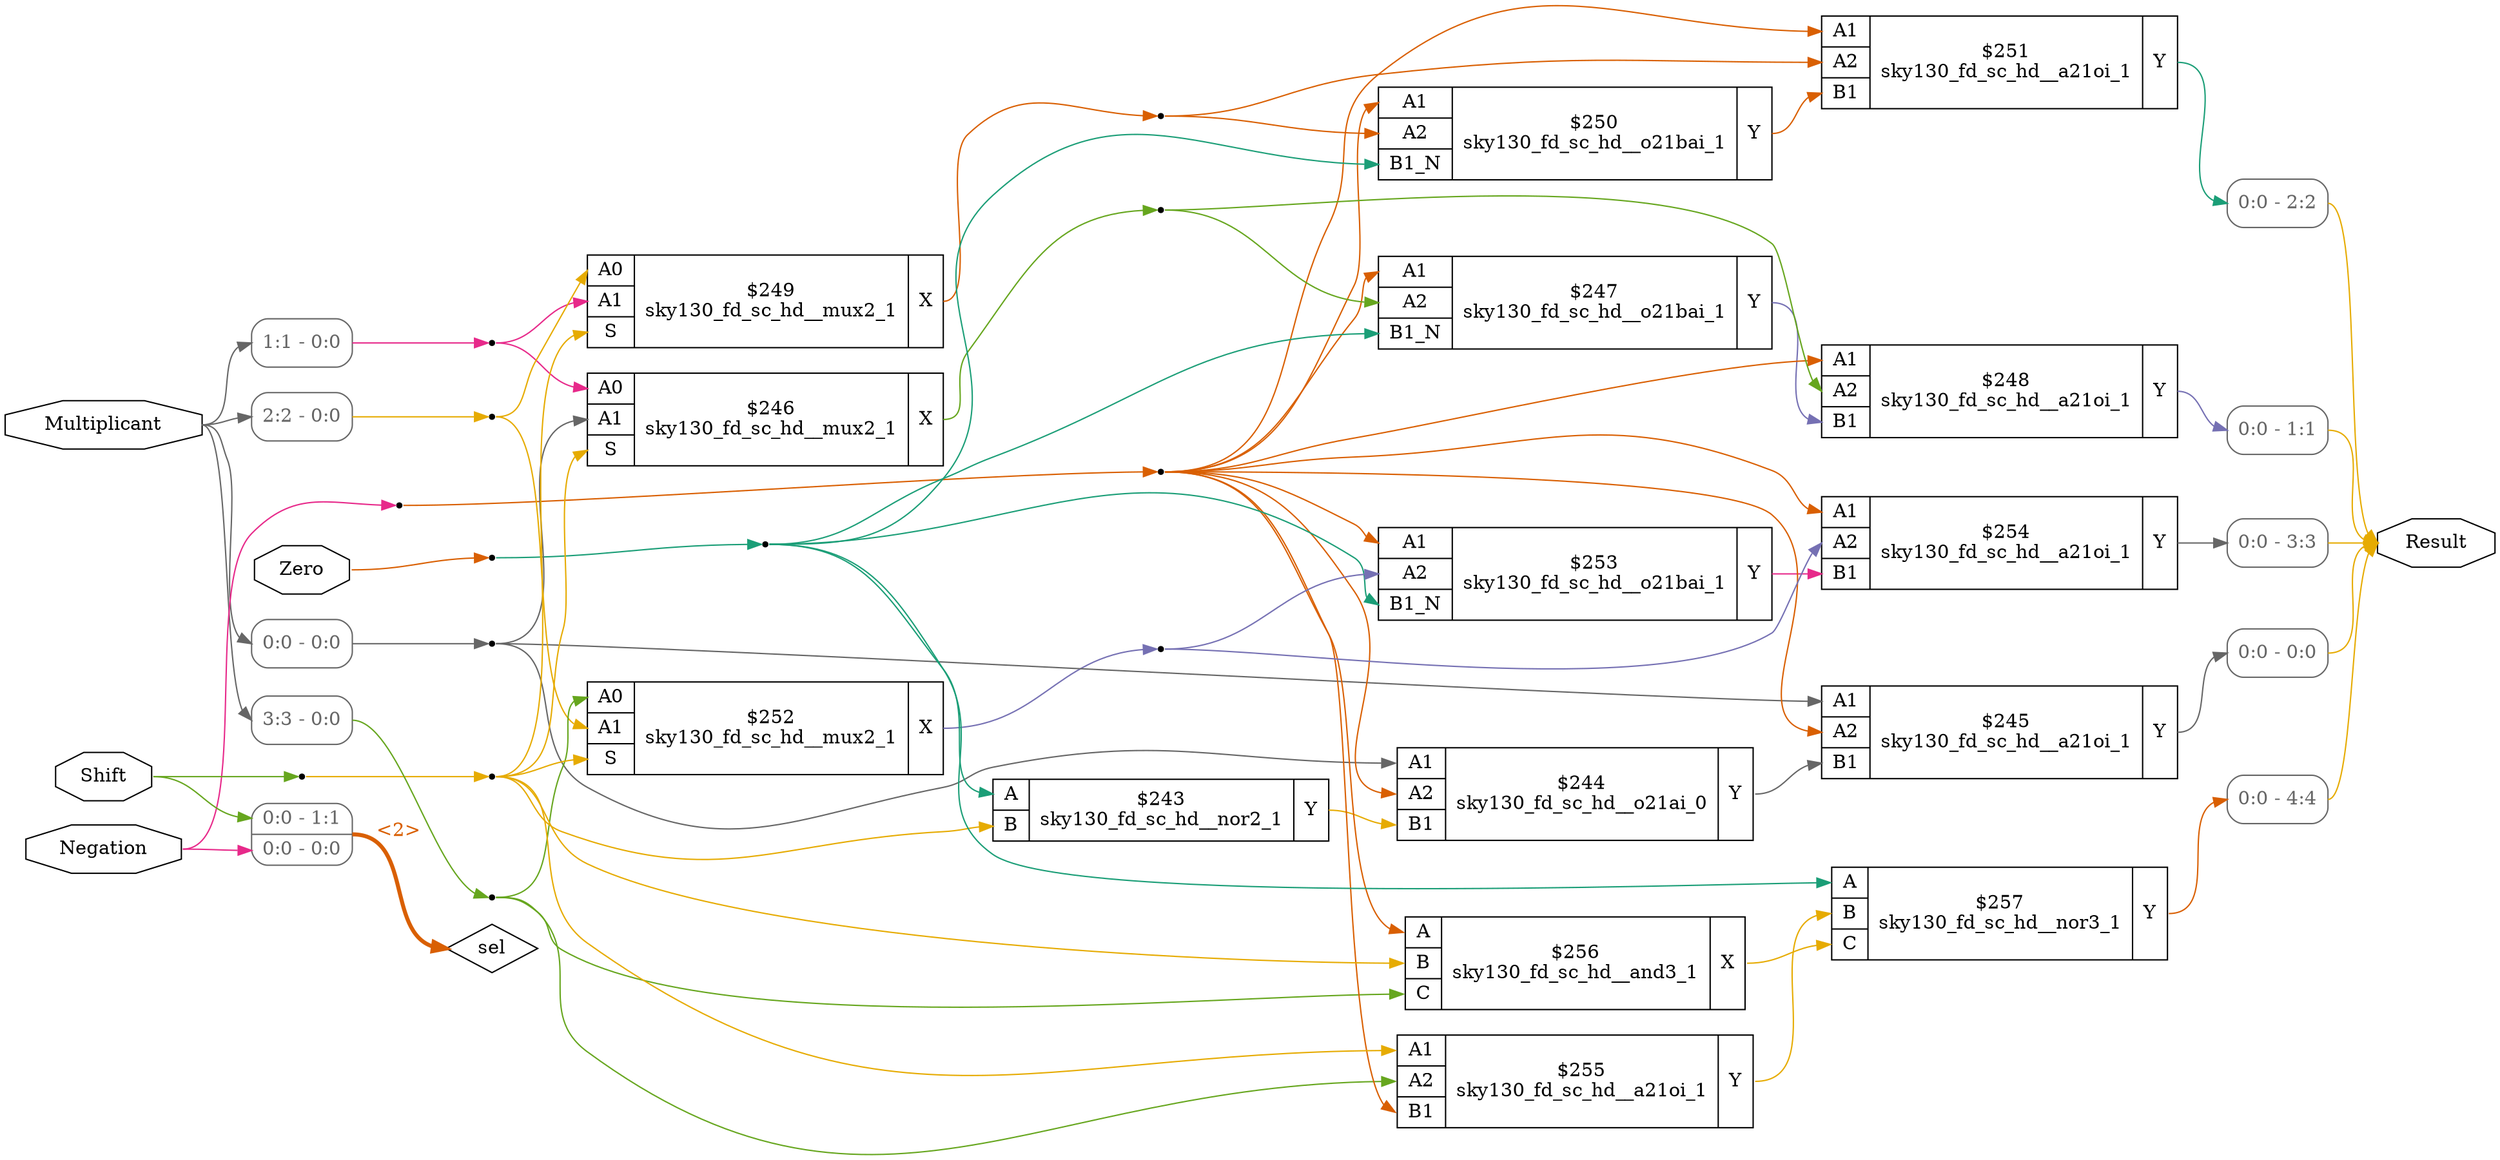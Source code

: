 digraph "Multiplier_Sub_Module" {
rankdir="LR";
remincross=true;
n57 [ shape=octagon, label="Multiplicant", color="black", fontcolor="black"];
n58 [ shape=octagon, label="Negation", color="black", fontcolor="black"];
n59 [ shape=octagon, label="Result", color="black", fontcolor="black"];
n60 [ shape=octagon, label="Shift", color="black", fontcolor="black"];
n61 [ shape=octagon, label="Zero", color="black", fontcolor="black"];
n62 [ shape=diamond, label="sel", color="black", fontcolor="black"];
c66 [ shape=record, label="{{<p63> A|<p64> B}|$243\nsky130_fd_sc_hd__nor2_1|{<p65> Y}}",  ];
c70 [ shape=record, label="{{<p67> A1|<p68> A2|<p69> B1}|$244\nsky130_fd_sc_hd__o21ai_0|{<p65> Y}}",  ];
c71 [ shape=record, label="{{<p67> A1|<p68> A2|<p69> B1}|$245\nsky130_fd_sc_hd__a21oi_1|{<p65> Y}}",  ];
c75 [ shape=record, label="{{<p72> A0|<p67> A1|<p73> S}|$246\nsky130_fd_sc_hd__mux2_1|{<p74> X}}",  ];
c77 [ shape=record, label="{{<p67> A1|<p68> A2|<p76> B1_N}|$247\nsky130_fd_sc_hd__o21bai_1|{<p65> Y}}",  ];
c78 [ shape=record, label="{{<p67> A1|<p68> A2|<p69> B1}|$248\nsky130_fd_sc_hd__a21oi_1|{<p65> Y}}",  ];
c79 [ shape=record, label="{{<p72> A0|<p67> A1|<p73> S}|$249\nsky130_fd_sc_hd__mux2_1|{<p74> X}}",  ];
c80 [ shape=record, label="{{<p67> A1|<p68> A2|<p76> B1_N}|$250\nsky130_fd_sc_hd__o21bai_1|{<p65> Y}}",  ];
c81 [ shape=record, label="{{<p67> A1|<p68> A2|<p69> B1}|$251\nsky130_fd_sc_hd__a21oi_1|{<p65> Y}}",  ];
c82 [ shape=record, label="{{<p72> A0|<p67> A1|<p73> S}|$252\nsky130_fd_sc_hd__mux2_1|{<p74> X}}",  ];
c83 [ shape=record, label="{{<p67> A1|<p68> A2|<p76> B1_N}|$253\nsky130_fd_sc_hd__o21bai_1|{<p65> Y}}",  ];
c84 [ shape=record, label="{{<p67> A1|<p68> A2|<p69> B1}|$254\nsky130_fd_sc_hd__a21oi_1|{<p65> Y}}",  ];
c85 [ shape=record, label="{{<p67> A1|<p68> A2|<p69> B1}|$255\nsky130_fd_sc_hd__a21oi_1|{<p65> Y}}",  ];
c87 [ shape=record, label="{{<p63> A|<p64> B|<p86> C}|$256\nsky130_fd_sc_hd__and3_1|{<p74> X}}",  ];
c88 [ shape=record, label="{{<p63> A|<p64> B|<p86> C}|$257\nsky130_fd_sc_hd__nor3_1|{<p65> Y}}",  ];
x0 [ shape=record, style=rounded, label="<s1> 0:0 - 1:1 |<s0> 0:0 - 0:0 ", colorscheme="dark28", color="8", fontcolor="8" ];
x1 [shape=point, ];
x2 [ shape=record, style=rounded, label="<s0> 0:0 - 0:0 ", colorscheme="dark28", color="8", fontcolor="8" ];
x3 [shape=point, ];
x4 [shape=point, ];
x5 [ shape=record, style=rounded, label="<s0> 0:0 - 0:0 ", colorscheme="dark28", color="8", fontcolor="8" ];
x6 [ shape=record, style=rounded, label="<s0> 1:1 - 0:0 ", colorscheme="dark28", color="8", fontcolor="8" ];
x7 [ shape=record, style=rounded, label="<s0> 0:0 - 1:1 ", colorscheme="dark28", color="8", fontcolor="8" ];
x8 [ shape=record, style=rounded, label="<s0> 2:2 - 0:0 ", colorscheme="dark28", color="8", fontcolor="8" ];
x9 [ shape=record, style=rounded, label="<s0> 0:0 - 2:2 ", colorscheme="dark28", color="8", fontcolor="8" ];
x10 [ shape=record, style=rounded, label="<s0> 3:3 - 0:0 ", colorscheme="dark28", color="8", fontcolor="8" ];
x11 [ shape=record, style=rounded, label="<s0> 0:0 - 3:3 ", colorscheme="dark28", color="8", fontcolor="8" ];
x12 [ shape=record, style=rounded, label="<s0> 0:0 - 4:4 ", colorscheme="dark28", color="8", fontcolor="8" ];
n35 [ shape=point ];
x2:e -> n35:w [colorscheme="dark28", color="8", fontcolor="8", label=""];
n35:e -> c70:p67:w [colorscheme="dark28", color="8", fontcolor="8", label=""];
n35:e -> c71:p67:w [colorscheme="dark28", color="8", fontcolor="8", label=""];
n35:e -> c75:p67:w [colorscheme="dark28", color="8", fontcolor="8", label=""];
n36 [ shape=point ];
x6:e -> n36:w [colorscheme="dark28", color="4", fontcolor="4", label=""];
n36:e -> c75:p72:w [colorscheme="dark28", color="4", fontcolor="4", label=""];
n36:e -> c79:p67:w [colorscheme="dark28", color="4", fontcolor="4", label=""];
n37 [ shape=point ];
x8:e -> n37:w [colorscheme="dark28", color="6", fontcolor="6", label=""];
n37:e -> c79:p72:w [colorscheme="dark28", color="6", fontcolor="6", label=""];
n37:e -> c82:p67:w [colorscheme="dark28", color="6", fontcolor="6", label=""];
n38 [ shape=point ];
x10:e -> n38:w [colorscheme="dark28", color="5", fontcolor="5", label=""];
n38:e -> c82:p72:w [colorscheme="dark28", color="5", fontcolor="5", label=""];
n38:e -> c85:p68:w [colorscheme="dark28", color="5", fontcolor="5", label=""];
n38:e -> c87:p86:w [colorscheme="dark28", color="5", fontcolor="5", label=""];
n39 [ shape=point ];
x3:e -> n39:w [colorscheme="dark28", color="2", fontcolor="2", label=""];
n39:e -> c70:p68:w [colorscheme="dark28", color="2", fontcolor="2", label=""];
n39:e -> c71:p68:w [colorscheme="dark28", color="2", fontcolor="2", label=""];
n39:e -> c77:p67:w [colorscheme="dark28", color="2", fontcolor="2", label=""];
n39:e -> c78:p67:w [colorscheme="dark28", color="2", fontcolor="2", label=""];
n39:e -> c80:p67:w [colorscheme="dark28", color="2", fontcolor="2", label=""];
n39:e -> c81:p67:w [colorscheme="dark28", color="2", fontcolor="2", label=""];
n39:e -> c83:p67:w [colorscheme="dark28", color="2", fontcolor="2", label=""];
n39:e -> c84:p67:w [colorscheme="dark28", color="2", fontcolor="2", label=""];
n39:e -> c85:p69:w [colorscheme="dark28", color="2", fontcolor="2", label=""];
n39:e -> c87:p63:w [colorscheme="dark28", color="2", fontcolor="2", label=""];
c71:p65:e -> x5:w [colorscheme="dark28", color="8", fontcolor="8", label=""];
c78:p65:e -> x7:w [colorscheme="dark28", color="3", fontcolor="3", label=""];
c81:p65:e -> x9:w [colorscheme="dark28", color="1", fontcolor="1", label=""];
c84:p65:e -> x11:w [colorscheme="dark28", color="8", fontcolor="8", label=""];
c88:p65:e -> x12:w [colorscheme="dark28", color="2", fontcolor="2", label=""];
n45 [ shape=point ];
x4:e -> n45:w [colorscheme="dark28", color="6", fontcolor="6", label=""];
n45:e -> c66:p64:w [colorscheme="dark28", color="6", fontcolor="6", label=""];
n45:e -> c75:p73:w [colorscheme="dark28", color="6", fontcolor="6", label=""];
n45:e -> c79:p73:w [colorscheme="dark28", color="6", fontcolor="6", label=""];
n45:e -> c82:p73:w [colorscheme="dark28", color="6", fontcolor="6", label=""];
n45:e -> c85:p67:w [colorscheme="dark28", color="6", fontcolor="6", label=""];
n45:e -> c87:p64:w [colorscheme="dark28", color="6", fontcolor="6", label=""];
n46 [ shape=point ];
x1:e -> n46:w [colorscheme="dark28", color="1", fontcolor="1", label=""];
n46:e -> c66:p63:w [colorscheme="dark28", color="1", fontcolor="1", label=""];
n46:e -> c77:p76:w [colorscheme="dark28", color="1", fontcolor="1", label=""];
n46:e -> c80:p76:w [colorscheme="dark28", color="1", fontcolor="1", label=""];
n46:e -> c83:p76:w [colorscheme="dark28", color="1", fontcolor="1", label=""];
n46:e -> c88:p63:w [colorscheme="dark28", color="1", fontcolor="1", label=""];
c66:p65:e -> c70:p69:w [colorscheme="dark28", color="6", fontcolor="6", label=""];
c70:p65:e -> c71:p69:w [colorscheme="dark28", color="8", fontcolor="8", label=""];
n49 [ shape=point ];
c75:p74:e -> n49:w [colorscheme="dark28", color="5", fontcolor="5", label=""];
n49:e -> c77:p68:w [colorscheme="dark28", color="5", fontcolor="5", label=""];
n49:e -> c78:p68:w [colorscheme="dark28", color="5", fontcolor="5", label=""];
c77:p65:e -> c78:p69:w [colorscheme="dark28", color="3", fontcolor="3", label=""];
n51 [ shape=point ];
c79:p74:e -> n51:w [colorscheme="dark28", color="2", fontcolor="2", label=""];
n51:e -> c80:p68:w [colorscheme="dark28", color="2", fontcolor="2", label=""];
n51:e -> c81:p68:w [colorscheme="dark28", color="2", fontcolor="2", label=""];
c80:p65:e -> c81:p69:w [colorscheme="dark28", color="2", fontcolor="2", label=""];
n53 [ shape=point ];
c82:p74:e -> n53:w [colorscheme="dark28", color="3", fontcolor="3", label=""];
n53:e -> c83:p68:w [colorscheme="dark28", color="3", fontcolor="3", label=""];
n53:e -> c84:p68:w [colorscheme="dark28", color="3", fontcolor="3", label=""];
c83:p65:e -> c84:p69:w [colorscheme="dark28", color="4", fontcolor="4", label=""];
c85:p65:e -> c88:p64:w [colorscheme="dark28", color="6", fontcolor="6", label=""];
c87:p74:e -> c88:p86:w [colorscheme="dark28", color="6", fontcolor="6", label=""];
n57:e -> x10:s0:w [colorscheme="dark28", color="8", fontcolor="8", label=""];
n57:e -> x2:s0:w [colorscheme="dark28", color="8", fontcolor="8", label=""];
n57:e -> x6:s0:w [colorscheme="dark28", color="8", fontcolor="8", label=""];
n57:e -> x8:s0:w [colorscheme="dark28", color="8", fontcolor="8", label=""];
n58:e -> x0:s0:w [colorscheme="dark28", color="4", fontcolor="4", label=""];
n58:e -> x3:w [colorscheme="dark28", color="4", fontcolor="4", label=""];
x11:s0:e -> n59:w [colorscheme="dark28", color="6", fontcolor="6", label=""];
x12:s0:e -> n59:w [colorscheme="dark28", color="6", fontcolor="6", label=""];
x5:s0:e -> n59:w [colorscheme="dark28", color="6", fontcolor="6", label=""];
x7:s0:e -> n59:w [colorscheme="dark28", color="6", fontcolor="6", label=""];
x9:s0:e -> n59:w [colorscheme="dark28", color="6", fontcolor="6", label=""];
n60:e -> x0:s1:w [colorscheme="dark28", color="5", fontcolor="5", label=""];
n60:e -> x4:w [colorscheme="dark28", color="5", fontcolor="5", label=""];
n61:e -> x1:w [colorscheme="dark28", color="2", fontcolor="2", label=""];
x0:e -> n62:w [colorscheme="dark28", color="2", fontcolor="2", style="setlinewidth(3)", label="<2>"];
}
